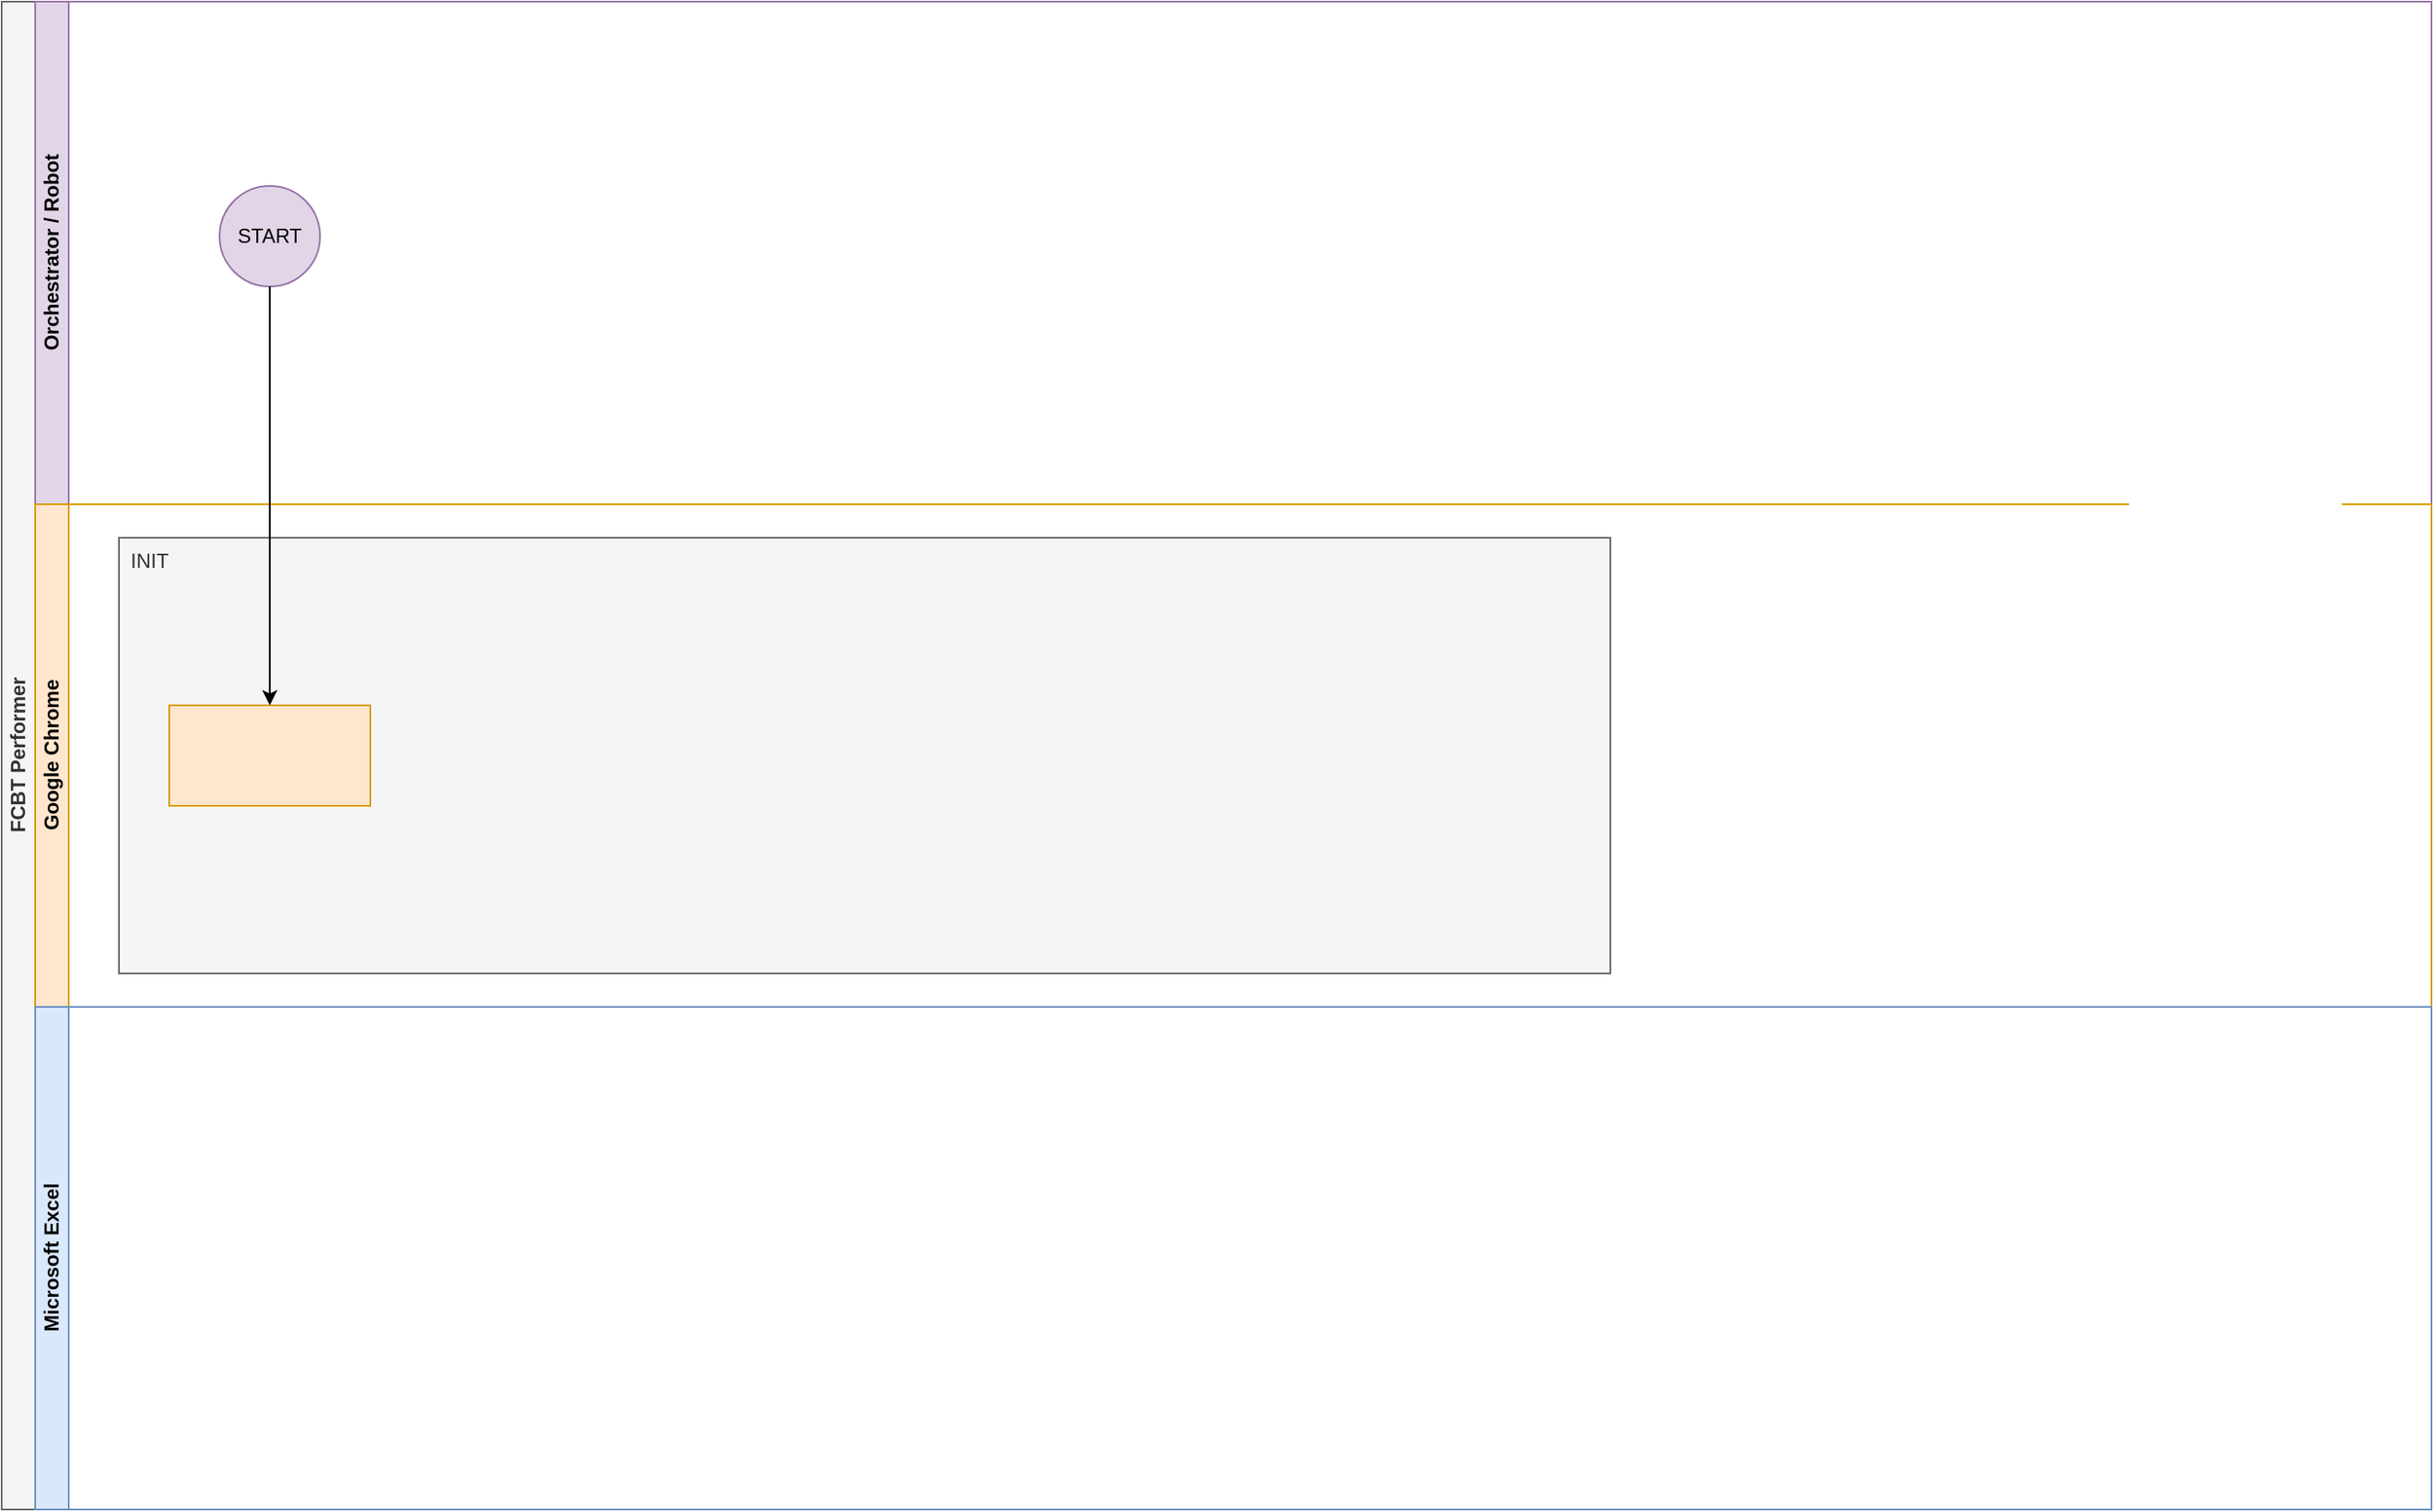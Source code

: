<mxfile version="20.3.3" type="github">
  <diagram id="prtHgNgQTEPvFCAcTncT" name="Page-1">
    <mxGraphModel dx="1422" dy="856" grid="1" gridSize="10" guides="1" tooltips="1" connect="1" arrows="1" fold="1" page="1" pageScale="1" pageWidth="827" pageHeight="1169" math="0" shadow="0">
      <root>
        <mxCell id="0" />
        <mxCell id="1" parent="0" />
        <mxCell id="dNxyNK7c78bLwvsdeMH5-19" value="FCBT Performer" style="swimlane;html=1;childLayout=stackLayout;resizeParent=1;resizeParentMax=0;horizontal=0;startSize=20;horizontalStack=0;fillColor=#f5f5f5;strokeColor=#666666;fontColor=#333333;" parent="1" vertex="1">
          <mxGeometry x="30" y="20" width="1450" height="900" as="geometry" />
        </mxCell>
        <mxCell id="dNxyNK7c78bLwvsdeMH5-20" value="Orchestrator / Robot" style="swimlane;html=1;startSize=20;horizontal=0;fillColor=#e1d5e7;strokeColor=#9673a6;" parent="dNxyNK7c78bLwvsdeMH5-19" vertex="1">
          <mxGeometry x="20" width="1430" height="300" as="geometry" />
        </mxCell>
        <mxCell id="2dX01dUIb2N1G-1F3EJ_-1" value="START" style="ellipse;whiteSpace=wrap;html=1;aspect=fixed;fillColor=#e1d5e7;strokeColor=#9673a6;" vertex="1" parent="dNxyNK7c78bLwvsdeMH5-20">
          <mxGeometry x="110" y="110" width="60" height="60" as="geometry" />
        </mxCell>
        <mxCell id="dNxyNK7c78bLwvsdeMH5-21" value="Google Chrome" style="swimlane;html=1;startSize=20;horizontal=0;fillColor=#ffe6cc;strokeColor=#d79b00;" parent="dNxyNK7c78bLwvsdeMH5-19" vertex="1">
          <mxGeometry x="20" y="300" width="1430" height="300" as="geometry">
            <mxRectangle x="20" y="300" width="1430" height="30" as="alternateBounds" />
          </mxGeometry>
        </mxCell>
        <mxCell id="2dX01dUIb2N1G-1F3EJ_-6" value="INIT" style="rounded=0;whiteSpace=wrap;html=1;fillColor=#f5f5f5;fontColor=#333333;strokeColor=#666666;align=left;verticalAlign=top;labelPosition=center;verticalLabelPosition=middle;spacingLeft=5;" vertex="1" parent="dNxyNK7c78bLwvsdeMH5-21">
          <mxGeometry x="50" y="20" width="890" height="260" as="geometry" />
        </mxCell>
        <mxCell id="2dX01dUIb2N1G-1F3EJ_-4" value="" style="whiteSpace=wrap;html=1;fillColor=#ffe6cc;strokeColor=#d79b00;" vertex="1" parent="dNxyNK7c78bLwvsdeMH5-21">
          <mxGeometry x="80" y="120" width="120" height="60" as="geometry" />
        </mxCell>
        <mxCell id="dNxyNK7c78bLwvsdeMH5-22" value="Microsoft Excel" style="swimlane;html=1;startSize=20;horizontal=0;fillColor=#dae8fc;strokeColor=#6c8ebf;" parent="dNxyNK7c78bLwvsdeMH5-19" vertex="1">
          <mxGeometry x="20" y="600" width="1430" height="300" as="geometry" />
        </mxCell>
        <mxCell id="2dX01dUIb2N1G-1F3EJ_-5" value="" style="edgeStyle=orthogonalEdgeStyle;rounded=0;orthogonalLoop=1;jettySize=auto;html=1;" edge="1" parent="dNxyNK7c78bLwvsdeMH5-19" source="2dX01dUIb2N1G-1F3EJ_-1" target="2dX01dUIb2N1G-1F3EJ_-4">
          <mxGeometry relative="1" as="geometry" />
        </mxCell>
      </root>
    </mxGraphModel>
  </diagram>
</mxfile>
